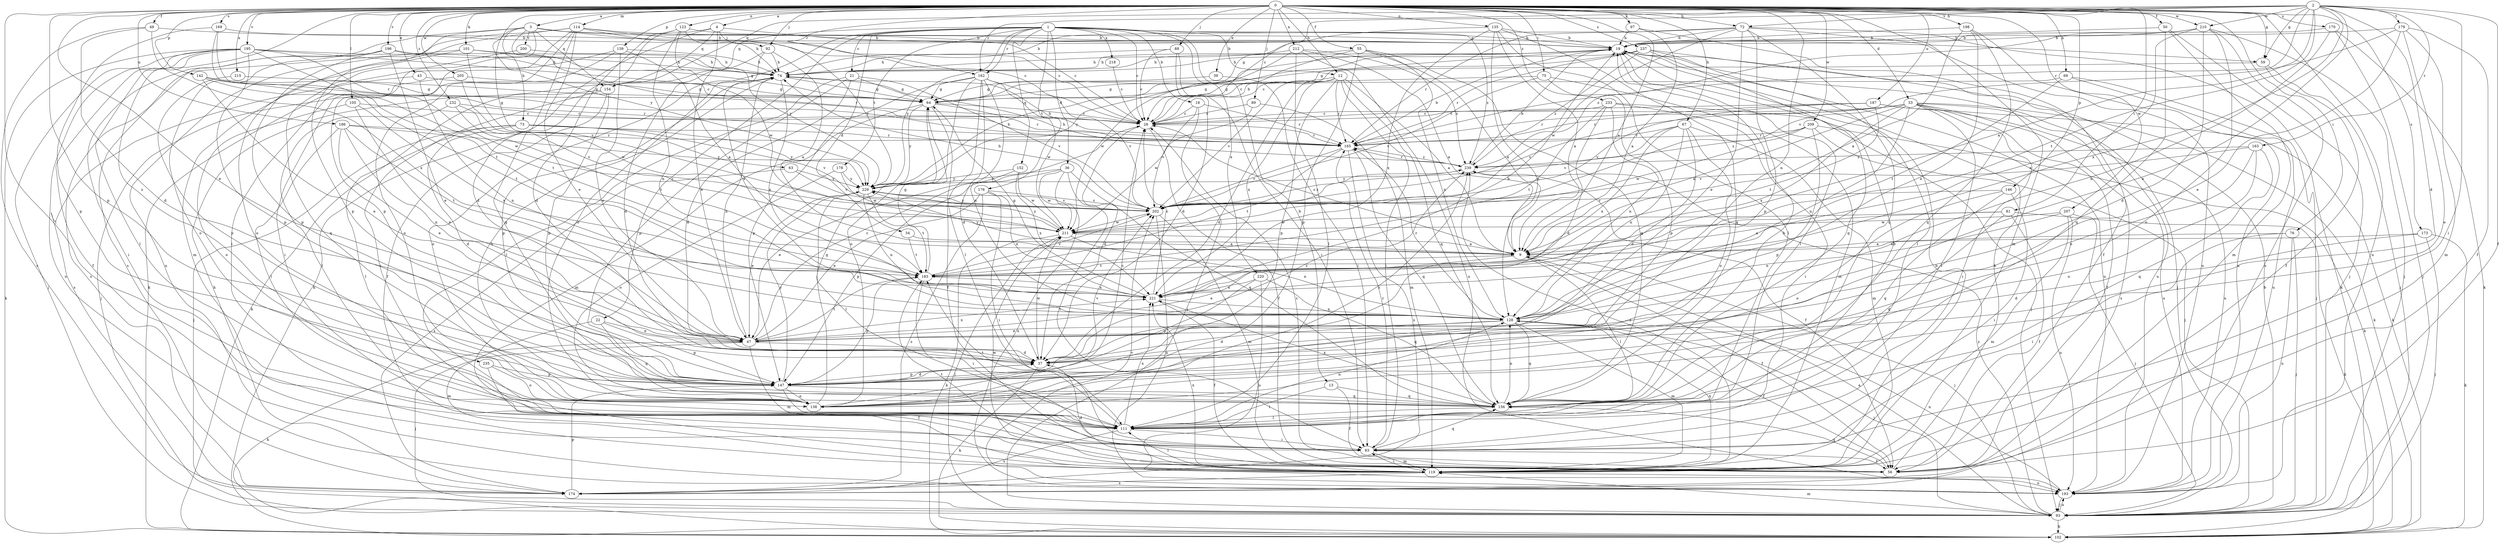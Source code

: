strict digraph  {
0;
1;
2;
3;
4;
9;
12;
13;
18;
19;
21;
22;
28;
33;
34;
36;
37;
39;
43;
47;
49;
50;
55;
56;
59;
63;
64;
67;
69;
72;
73;
74;
75;
76;
81;
83;
88;
89;
92;
93;
97;
101;
102;
105;
111;
114;
119;
123;
128;
135;
138;
139;
142;
146;
147;
152;
154;
156;
162;
163;
165;
169;
170;
173;
174;
176;
178;
179;
183;
186;
187;
193;
195;
196;
198;
200;
202;
205;
207;
209;
210;
211;
212;
215;
218;
220;
221;
229;
232;
233;
235;
237;
239;
0 -> 3  [label=a];
0 -> 4  [label=a];
0 -> 9  [label=a];
0 -> 12  [label=b];
0 -> 33  [label=d];
0 -> 39  [label=e];
0 -> 43  [label=e];
0 -> 47  [label=e];
0 -> 49  [label=f];
0 -> 50  [label=f];
0 -> 55  [label=f];
0 -> 59  [label=g];
0 -> 67  [label=h];
0 -> 69  [label=h];
0 -> 72  [label=h];
0 -> 75  [label=i];
0 -> 76  [label=i];
0 -> 81  [label=i];
0 -> 88  [label=j];
0 -> 89  [label=j];
0 -> 92  [label=j];
0 -> 97  [label=k];
0 -> 101  [label=k];
0 -> 105  [label=l];
0 -> 111  [label=l];
0 -> 114  [label=m];
0 -> 119  [label=m];
0 -> 123  [label=n];
0 -> 128  [label=n];
0 -> 135  [label=o];
0 -> 139  [label=p];
0 -> 142  [label=p];
0 -> 146  [label=p];
0 -> 147  [label=p];
0 -> 162  [label=r];
0 -> 169  [label=s];
0 -> 170  [label=s];
0 -> 173  [label=s];
0 -> 186  [label=u];
0 -> 187  [label=u];
0 -> 193  [label=u];
0 -> 195  [label=v];
0 -> 196  [label=v];
0 -> 198  [label=v];
0 -> 205  [label=w];
0 -> 207  [label=w];
0 -> 209  [label=w];
0 -> 210  [label=w];
0 -> 212  [label=x];
0 -> 215  [label=x];
0 -> 229  [label=y];
0 -> 232  [label=z];
0 -> 233  [label=z];
0 -> 235  [label=z];
0 -> 237  [label=z];
1 -> 12  [label=b];
1 -> 13  [label=b];
1 -> 18  [label=b];
1 -> 19  [label=b];
1 -> 21  [label=c];
1 -> 22  [label=c];
1 -> 28  [label=c];
1 -> 34  [label=d];
1 -> 36  [label=d];
1 -> 138  [label=o];
1 -> 152  [label=q];
1 -> 154  [label=q];
1 -> 162  [label=r];
1 -> 176  [label=t];
1 -> 178  [label=t];
1 -> 218  [label=x];
1 -> 220  [label=x];
1 -> 229  [label=y];
1 -> 239  [label=z];
2 -> 9  [label=a];
2 -> 28  [label=c];
2 -> 37  [label=d];
2 -> 47  [label=e];
2 -> 56  [label=f];
2 -> 59  [label=g];
2 -> 72  [label=h];
2 -> 83  [label=i];
2 -> 154  [label=q];
2 -> 162  [label=r];
2 -> 163  [label=r];
2 -> 165  [label=r];
2 -> 179  [label=t];
2 -> 183  [label=t];
2 -> 210  [label=w];
2 -> 221  [label=x];
3 -> 19  [label=b];
3 -> 28  [label=c];
3 -> 59  [label=g];
3 -> 63  [label=g];
3 -> 73  [label=h];
3 -> 83  [label=i];
3 -> 147  [label=p];
3 -> 154  [label=q];
3 -> 174  [label=s];
3 -> 200  [label=v];
3 -> 229  [label=y];
4 -> 28  [label=c];
4 -> 47  [label=e];
4 -> 92  [label=j];
4 -> 102  [label=k];
4 -> 154  [label=q];
4 -> 156  [label=q];
9 -> 28  [label=c];
9 -> 47  [label=e];
9 -> 56  [label=f];
9 -> 93  [label=j];
9 -> 111  [label=l];
9 -> 183  [label=t];
9 -> 229  [label=y];
12 -> 9  [label=a];
12 -> 37  [label=d];
12 -> 64  [label=g];
12 -> 83  [label=i];
12 -> 147  [label=p];
12 -> 156  [label=q];
12 -> 165  [label=r];
12 -> 202  [label=v];
12 -> 221  [label=x];
13 -> 56  [label=f];
13 -> 111  [label=l];
13 -> 156  [label=q];
18 -> 28  [label=c];
18 -> 93  [label=j];
18 -> 165  [label=r];
18 -> 202  [label=v];
19 -> 74  [label=h];
19 -> 93  [label=j];
19 -> 111  [label=l];
19 -> 193  [label=u];
19 -> 229  [label=y];
21 -> 37  [label=d];
21 -> 64  [label=g];
21 -> 111  [label=l];
21 -> 147  [label=p];
21 -> 202  [label=v];
22 -> 47  [label=e];
22 -> 119  [label=m];
22 -> 147  [label=p];
22 -> 156  [label=q];
28 -> 19  [label=b];
28 -> 37  [label=d];
28 -> 56  [label=f];
28 -> 165  [label=r];
33 -> 9  [label=a];
33 -> 28  [label=c];
33 -> 56  [label=f];
33 -> 83  [label=i];
33 -> 102  [label=k];
33 -> 111  [label=l];
33 -> 128  [label=n];
33 -> 165  [label=r];
33 -> 174  [label=s];
33 -> 193  [label=u];
33 -> 202  [label=v];
33 -> 221  [label=x];
34 -> 9  [label=a];
34 -> 183  [label=t];
36 -> 83  [label=i];
36 -> 147  [label=p];
36 -> 156  [label=q];
36 -> 193  [label=u];
36 -> 211  [label=w];
36 -> 229  [label=y];
37 -> 102  [label=k];
37 -> 147  [label=p];
37 -> 211  [label=w];
37 -> 239  [label=z];
39 -> 64  [label=g];
39 -> 83  [label=i];
43 -> 64  [label=g];
43 -> 128  [label=n];
43 -> 174  [label=s];
47 -> 28  [label=c];
47 -> 37  [label=d];
47 -> 74  [label=h];
47 -> 93  [label=j];
47 -> 102  [label=k];
47 -> 119  [label=m];
47 -> 183  [label=t];
47 -> 221  [label=x];
49 -> 19  [label=b];
49 -> 37  [label=d];
49 -> 174  [label=s];
49 -> 221  [label=x];
50 -> 19  [label=b];
50 -> 93  [label=j];
50 -> 119  [label=m];
50 -> 156  [label=q];
55 -> 9  [label=a];
55 -> 28  [label=c];
55 -> 74  [label=h];
55 -> 128  [label=n];
55 -> 147  [label=p];
55 -> 156  [label=q];
56 -> 19  [label=b];
56 -> 28  [label=c];
56 -> 156  [label=q];
56 -> 183  [label=t];
59 -> 28  [label=c];
59 -> 56  [label=f];
59 -> 93  [label=j];
63 -> 174  [label=s];
63 -> 202  [label=v];
63 -> 229  [label=y];
64 -> 28  [label=c];
64 -> 56  [label=f];
64 -> 119  [label=m];
64 -> 165  [label=r];
64 -> 229  [label=y];
67 -> 37  [label=d];
67 -> 119  [label=m];
67 -> 128  [label=n];
67 -> 138  [label=o];
67 -> 165  [label=r];
67 -> 202  [label=v];
67 -> 221  [label=x];
69 -> 64  [label=g];
69 -> 93  [label=j];
69 -> 183  [label=t];
69 -> 193  [label=u];
72 -> 19  [label=b];
72 -> 47  [label=e];
72 -> 74  [label=h];
72 -> 102  [label=k];
72 -> 147  [label=p];
72 -> 156  [label=q];
72 -> 165  [label=r];
72 -> 193  [label=u];
72 -> 211  [label=w];
73 -> 37  [label=d];
73 -> 93  [label=j];
73 -> 111  [label=l];
73 -> 165  [label=r];
73 -> 202  [label=v];
73 -> 229  [label=y];
74 -> 64  [label=g];
74 -> 138  [label=o];
74 -> 147  [label=p];
74 -> 221  [label=x];
75 -> 64  [label=g];
75 -> 119  [label=m];
75 -> 147  [label=p];
75 -> 202  [label=v];
76 -> 9  [label=a];
76 -> 83  [label=i];
76 -> 93  [label=j];
76 -> 193  [label=u];
81 -> 9  [label=a];
81 -> 56  [label=f];
81 -> 102  [label=k];
81 -> 156  [label=q];
81 -> 211  [label=w];
83 -> 56  [label=f];
83 -> 119  [label=m];
83 -> 156  [label=q];
83 -> 165  [label=r];
88 -> 28  [label=c];
88 -> 37  [label=d];
88 -> 74  [label=h];
88 -> 83  [label=i];
89 -> 28  [label=c];
89 -> 119  [label=m];
89 -> 211  [label=w];
92 -> 9  [label=a];
92 -> 37  [label=d];
92 -> 74  [label=h];
92 -> 221  [label=x];
93 -> 9  [label=a];
93 -> 19  [label=b];
93 -> 102  [label=k];
93 -> 119  [label=m];
93 -> 193  [label=u];
93 -> 239  [label=z];
97 -> 9  [label=a];
97 -> 19  [label=b];
97 -> 56  [label=f];
101 -> 64  [label=g];
101 -> 74  [label=h];
101 -> 138  [label=o];
101 -> 174  [label=s];
101 -> 202  [label=v];
105 -> 28  [label=c];
105 -> 47  [label=e];
105 -> 138  [label=o];
105 -> 221  [label=x];
111 -> 19  [label=b];
111 -> 83  [label=i];
111 -> 128  [label=n];
111 -> 174  [label=s];
111 -> 183  [label=t];
111 -> 221  [label=x];
114 -> 19  [label=b];
114 -> 28  [label=c];
114 -> 37  [label=d];
114 -> 47  [label=e];
114 -> 102  [label=k];
114 -> 119  [label=m];
114 -> 147  [label=p];
114 -> 193  [label=u];
114 -> 229  [label=y];
119 -> 19  [label=b];
119 -> 37  [label=d];
119 -> 83  [label=i];
119 -> 111  [label=l];
119 -> 128  [label=n];
119 -> 174  [label=s];
119 -> 193  [label=u];
119 -> 211  [label=w];
119 -> 221  [label=x];
119 -> 239  [label=z];
123 -> 19  [label=b];
123 -> 37  [label=d];
123 -> 74  [label=h];
123 -> 128  [label=n];
123 -> 211  [label=w];
128 -> 37  [label=d];
128 -> 47  [label=e];
128 -> 56  [label=f];
128 -> 93  [label=j];
128 -> 119  [label=m];
128 -> 156  [label=q];
128 -> 165  [label=r];
135 -> 9  [label=a];
135 -> 19  [label=b];
135 -> 64  [label=g];
135 -> 111  [label=l];
135 -> 128  [label=n];
135 -> 156  [label=q];
135 -> 221  [label=x];
138 -> 28  [label=c];
138 -> 64  [label=g];
138 -> 239  [label=z];
139 -> 9  [label=a];
139 -> 47  [label=e];
139 -> 74  [label=h];
139 -> 83  [label=i];
139 -> 138  [label=o];
142 -> 47  [label=e];
142 -> 64  [label=g];
142 -> 165  [label=r];
142 -> 183  [label=t];
146 -> 83  [label=i];
146 -> 138  [label=o];
146 -> 156  [label=q];
146 -> 202  [label=v];
147 -> 37  [label=d];
147 -> 111  [label=l];
147 -> 138  [label=o];
147 -> 156  [label=q];
147 -> 202  [label=v];
147 -> 229  [label=y];
152 -> 47  [label=e];
152 -> 211  [label=w];
152 -> 221  [label=x];
152 -> 229  [label=y];
154 -> 56  [label=f];
154 -> 83  [label=i];
154 -> 102  [label=k];
154 -> 147  [label=p];
156 -> 19  [label=b];
156 -> 74  [label=h];
156 -> 111  [label=l];
156 -> 128  [label=n];
156 -> 221  [label=x];
162 -> 37  [label=d];
162 -> 64  [label=g];
162 -> 111  [label=l];
162 -> 128  [label=n];
162 -> 138  [label=o];
162 -> 147  [label=p];
162 -> 202  [label=v];
162 -> 211  [label=w];
163 -> 47  [label=e];
163 -> 138  [label=o];
163 -> 156  [label=q];
163 -> 202  [label=v];
163 -> 239  [label=z];
165 -> 19  [label=b];
165 -> 74  [label=h];
165 -> 156  [label=q];
165 -> 174  [label=s];
165 -> 183  [label=t];
165 -> 202  [label=v];
165 -> 239  [label=z];
169 -> 19  [label=b];
169 -> 147  [label=p];
169 -> 165  [label=r];
169 -> 183  [label=t];
170 -> 19  [label=b];
170 -> 93  [label=j];
170 -> 102  [label=k];
170 -> 128  [label=n];
173 -> 9  [label=a];
173 -> 37  [label=d];
173 -> 93  [label=j];
173 -> 102  [label=k];
174 -> 74  [label=h];
174 -> 147  [label=p];
176 -> 47  [label=e];
176 -> 83  [label=i];
176 -> 174  [label=s];
176 -> 202  [label=v];
176 -> 221  [label=x];
178 -> 138  [label=o];
178 -> 211  [label=w];
178 -> 229  [label=y];
179 -> 19  [label=b];
179 -> 47  [label=e];
179 -> 56  [label=f];
179 -> 119  [label=m];
179 -> 138  [label=o];
179 -> 202  [label=v];
183 -> 64  [label=g];
183 -> 83  [label=i];
183 -> 147  [label=p];
183 -> 202  [label=v];
183 -> 221  [label=x];
186 -> 47  [label=e];
186 -> 111  [label=l];
186 -> 128  [label=n];
186 -> 165  [label=r];
186 -> 183  [label=t];
186 -> 229  [label=y];
187 -> 28  [label=c];
187 -> 102  [label=k];
187 -> 165  [label=r];
187 -> 183  [label=t];
187 -> 193  [label=u];
187 -> 202  [label=v];
193 -> 93  [label=j];
193 -> 128  [label=n];
193 -> 202  [label=v];
195 -> 28  [label=c];
195 -> 56  [label=f];
195 -> 74  [label=h];
195 -> 93  [label=j];
195 -> 102  [label=k];
195 -> 111  [label=l];
195 -> 147  [label=p];
195 -> 183  [label=t];
195 -> 193  [label=u];
195 -> 211  [label=w];
196 -> 47  [label=e];
196 -> 74  [label=h];
196 -> 83  [label=i];
196 -> 138  [label=o];
196 -> 147  [label=p];
196 -> 165  [label=r];
198 -> 9  [label=a];
198 -> 19  [label=b];
198 -> 128  [label=n];
198 -> 156  [label=q];
198 -> 193  [label=u];
200 -> 74  [label=h];
200 -> 156  [label=q];
202 -> 74  [label=h];
202 -> 119  [label=m];
202 -> 193  [label=u];
202 -> 211  [label=w];
202 -> 229  [label=y];
202 -> 239  [label=z];
205 -> 64  [label=g];
205 -> 93  [label=j];
205 -> 211  [label=w];
207 -> 93  [label=j];
207 -> 119  [label=m];
207 -> 128  [label=n];
207 -> 193  [label=u];
207 -> 211  [label=w];
209 -> 93  [label=j];
209 -> 102  [label=k];
209 -> 147  [label=p];
209 -> 165  [label=r];
209 -> 211  [label=w];
209 -> 239  [label=z];
210 -> 19  [label=b];
210 -> 37  [label=d];
210 -> 93  [label=j];
210 -> 138  [label=o];
210 -> 174  [label=s];
210 -> 221  [label=x];
210 -> 239  [label=z];
211 -> 9  [label=a];
211 -> 93  [label=j];
211 -> 102  [label=k];
211 -> 128  [label=n];
211 -> 229  [label=y];
212 -> 9  [label=a];
212 -> 74  [label=h];
212 -> 111  [label=l];
212 -> 193  [label=u];
212 -> 211  [label=w];
212 -> 239  [label=z];
215 -> 64  [label=g];
215 -> 147  [label=p];
218 -> 28  [label=c];
220 -> 147  [label=p];
220 -> 156  [label=q];
220 -> 193  [label=u];
220 -> 221  [label=x];
221 -> 19  [label=b];
221 -> 28  [label=c];
221 -> 56  [label=f];
221 -> 64  [label=g];
221 -> 128  [label=n];
229 -> 19  [label=b];
229 -> 47  [label=e];
229 -> 111  [label=l];
229 -> 128  [label=n];
229 -> 183  [label=t];
229 -> 202  [label=v];
232 -> 28  [label=c];
232 -> 111  [label=l];
232 -> 183  [label=t];
232 -> 202  [label=v];
233 -> 28  [label=c];
233 -> 37  [label=d];
233 -> 83  [label=i];
233 -> 93  [label=j];
233 -> 128  [label=n];
233 -> 183  [label=t];
235 -> 56  [label=f];
235 -> 138  [label=o];
235 -> 147  [label=p];
237 -> 64  [label=g];
237 -> 74  [label=h];
237 -> 111  [label=l];
237 -> 156  [label=q];
237 -> 165  [label=r];
237 -> 193  [label=u];
237 -> 239  [label=z];
239 -> 19  [label=b];
239 -> 56  [label=f];
239 -> 74  [label=h];
239 -> 165  [label=r];
239 -> 229  [label=y];
}
